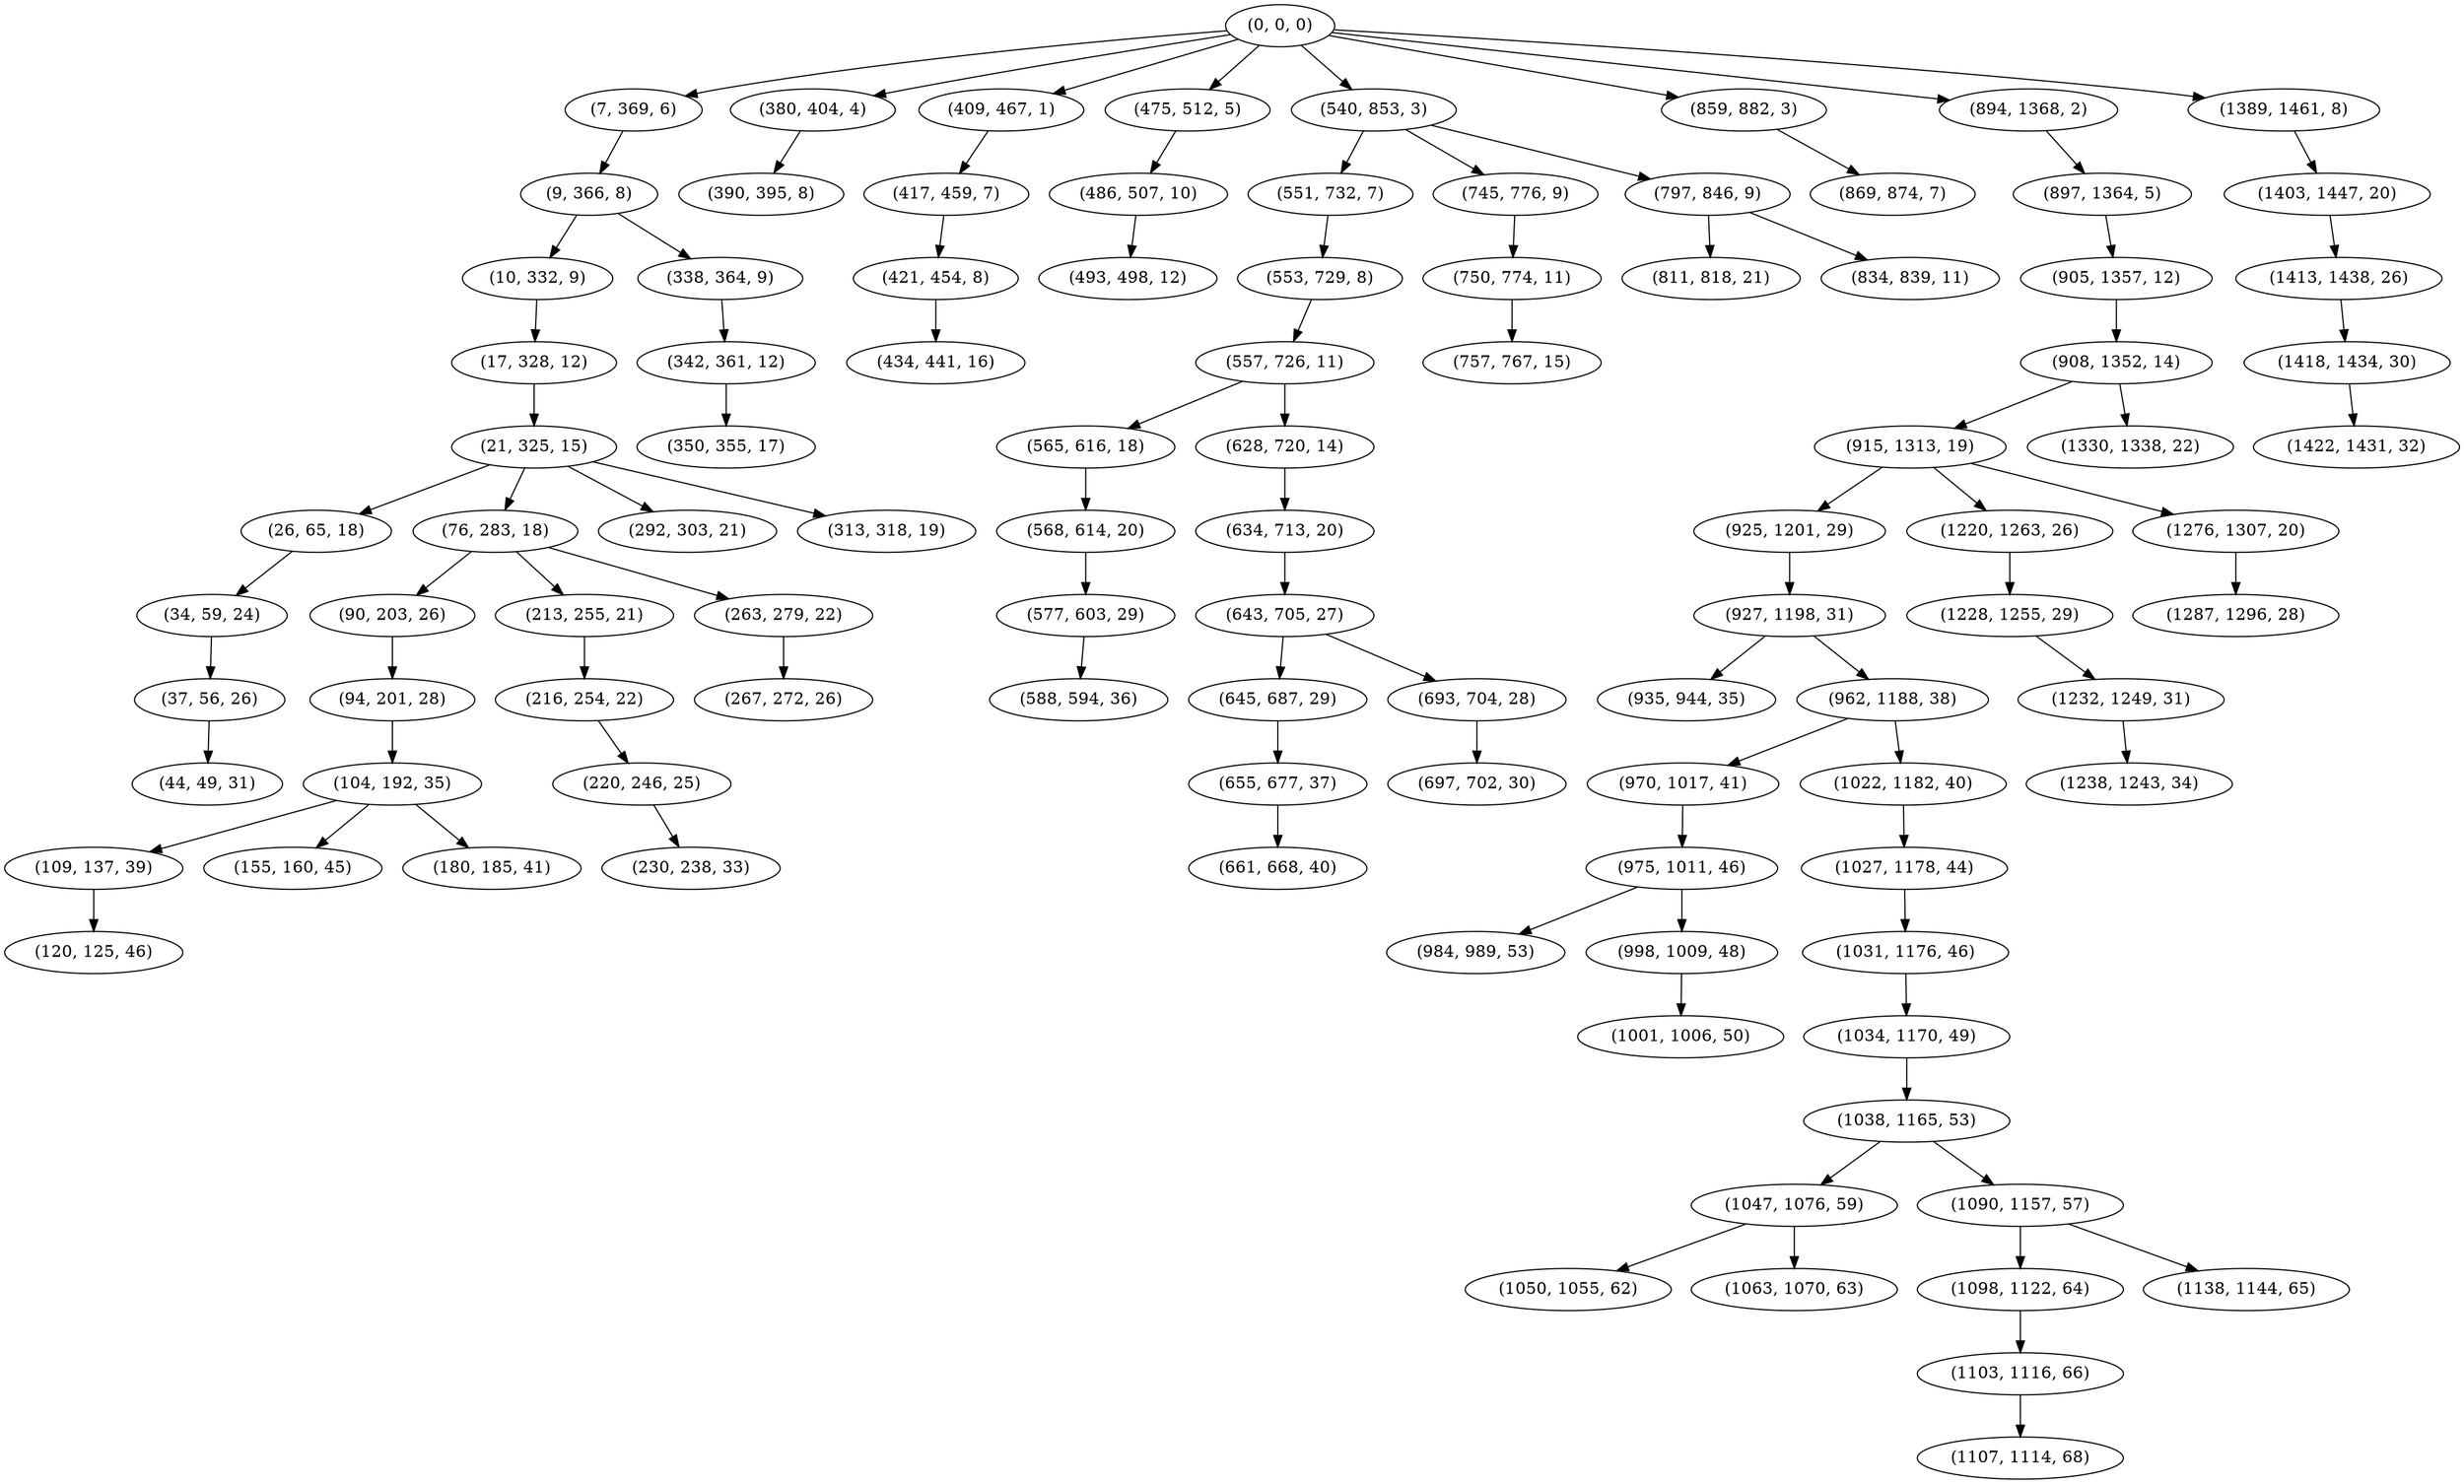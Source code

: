 digraph tree {
    "(0, 0, 0)";
    "(7, 369, 6)";
    "(9, 366, 8)";
    "(10, 332, 9)";
    "(17, 328, 12)";
    "(21, 325, 15)";
    "(26, 65, 18)";
    "(34, 59, 24)";
    "(37, 56, 26)";
    "(44, 49, 31)";
    "(76, 283, 18)";
    "(90, 203, 26)";
    "(94, 201, 28)";
    "(104, 192, 35)";
    "(109, 137, 39)";
    "(120, 125, 46)";
    "(155, 160, 45)";
    "(180, 185, 41)";
    "(213, 255, 21)";
    "(216, 254, 22)";
    "(220, 246, 25)";
    "(230, 238, 33)";
    "(263, 279, 22)";
    "(267, 272, 26)";
    "(292, 303, 21)";
    "(313, 318, 19)";
    "(338, 364, 9)";
    "(342, 361, 12)";
    "(350, 355, 17)";
    "(380, 404, 4)";
    "(390, 395, 8)";
    "(409, 467, 1)";
    "(417, 459, 7)";
    "(421, 454, 8)";
    "(434, 441, 16)";
    "(475, 512, 5)";
    "(486, 507, 10)";
    "(493, 498, 12)";
    "(540, 853, 3)";
    "(551, 732, 7)";
    "(553, 729, 8)";
    "(557, 726, 11)";
    "(565, 616, 18)";
    "(568, 614, 20)";
    "(577, 603, 29)";
    "(588, 594, 36)";
    "(628, 720, 14)";
    "(634, 713, 20)";
    "(643, 705, 27)";
    "(645, 687, 29)";
    "(655, 677, 37)";
    "(661, 668, 40)";
    "(693, 704, 28)";
    "(697, 702, 30)";
    "(745, 776, 9)";
    "(750, 774, 11)";
    "(757, 767, 15)";
    "(797, 846, 9)";
    "(811, 818, 21)";
    "(834, 839, 11)";
    "(859, 882, 3)";
    "(869, 874, 7)";
    "(894, 1368, 2)";
    "(897, 1364, 5)";
    "(905, 1357, 12)";
    "(908, 1352, 14)";
    "(915, 1313, 19)";
    "(925, 1201, 29)";
    "(927, 1198, 31)";
    "(935, 944, 35)";
    "(962, 1188, 38)";
    "(970, 1017, 41)";
    "(975, 1011, 46)";
    "(984, 989, 53)";
    "(998, 1009, 48)";
    "(1001, 1006, 50)";
    "(1022, 1182, 40)";
    "(1027, 1178, 44)";
    "(1031, 1176, 46)";
    "(1034, 1170, 49)";
    "(1038, 1165, 53)";
    "(1047, 1076, 59)";
    "(1050, 1055, 62)";
    "(1063, 1070, 63)";
    "(1090, 1157, 57)";
    "(1098, 1122, 64)";
    "(1103, 1116, 66)";
    "(1107, 1114, 68)";
    "(1138, 1144, 65)";
    "(1220, 1263, 26)";
    "(1228, 1255, 29)";
    "(1232, 1249, 31)";
    "(1238, 1243, 34)";
    "(1276, 1307, 20)";
    "(1287, 1296, 28)";
    "(1330, 1338, 22)";
    "(1389, 1461, 8)";
    "(1403, 1447, 20)";
    "(1413, 1438, 26)";
    "(1418, 1434, 30)";
    "(1422, 1431, 32)";
    "(0, 0, 0)" -> "(7, 369, 6)";
    "(0, 0, 0)" -> "(380, 404, 4)";
    "(0, 0, 0)" -> "(409, 467, 1)";
    "(0, 0, 0)" -> "(475, 512, 5)";
    "(0, 0, 0)" -> "(540, 853, 3)";
    "(0, 0, 0)" -> "(859, 882, 3)";
    "(0, 0, 0)" -> "(894, 1368, 2)";
    "(0, 0, 0)" -> "(1389, 1461, 8)";
    "(7, 369, 6)" -> "(9, 366, 8)";
    "(9, 366, 8)" -> "(10, 332, 9)";
    "(9, 366, 8)" -> "(338, 364, 9)";
    "(10, 332, 9)" -> "(17, 328, 12)";
    "(17, 328, 12)" -> "(21, 325, 15)";
    "(21, 325, 15)" -> "(26, 65, 18)";
    "(21, 325, 15)" -> "(76, 283, 18)";
    "(21, 325, 15)" -> "(292, 303, 21)";
    "(21, 325, 15)" -> "(313, 318, 19)";
    "(26, 65, 18)" -> "(34, 59, 24)";
    "(34, 59, 24)" -> "(37, 56, 26)";
    "(37, 56, 26)" -> "(44, 49, 31)";
    "(76, 283, 18)" -> "(90, 203, 26)";
    "(76, 283, 18)" -> "(213, 255, 21)";
    "(76, 283, 18)" -> "(263, 279, 22)";
    "(90, 203, 26)" -> "(94, 201, 28)";
    "(94, 201, 28)" -> "(104, 192, 35)";
    "(104, 192, 35)" -> "(109, 137, 39)";
    "(104, 192, 35)" -> "(155, 160, 45)";
    "(104, 192, 35)" -> "(180, 185, 41)";
    "(109, 137, 39)" -> "(120, 125, 46)";
    "(213, 255, 21)" -> "(216, 254, 22)";
    "(216, 254, 22)" -> "(220, 246, 25)";
    "(220, 246, 25)" -> "(230, 238, 33)";
    "(263, 279, 22)" -> "(267, 272, 26)";
    "(338, 364, 9)" -> "(342, 361, 12)";
    "(342, 361, 12)" -> "(350, 355, 17)";
    "(380, 404, 4)" -> "(390, 395, 8)";
    "(409, 467, 1)" -> "(417, 459, 7)";
    "(417, 459, 7)" -> "(421, 454, 8)";
    "(421, 454, 8)" -> "(434, 441, 16)";
    "(475, 512, 5)" -> "(486, 507, 10)";
    "(486, 507, 10)" -> "(493, 498, 12)";
    "(540, 853, 3)" -> "(551, 732, 7)";
    "(540, 853, 3)" -> "(745, 776, 9)";
    "(540, 853, 3)" -> "(797, 846, 9)";
    "(551, 732, 7)" -> "(553, 729, 8)";
    "(553, 729, 8)" -> "(557, 726, 11)";
    "(557, 726, 11)" -> "(565, 616, 18)";
    "(557, 726, 11)" -> "(628, 720, 14)";
    "(565, 616, 18)" -> "(568, 614, 20)";
    "(568, 614, 20)" -> "(577, 603, 29)";
    "(577, 603, 29)" -> "(588, 594, 36)";
    "(628, 720, 14)" -> "(634, 713, 20)";
    "(634, 713, 20)" -> "(643, 705, 27)";
    "(643, 705, 27)" -> "(645, 687, 29)";
    "(643, 705, 27)" -> "(693, 704, 28)";
    "(645, 687, 29)" -> "(655, 677, 37)";
    "(655, 677, 37)" -> "(661, 668, 40)";
    "(693, 704, 28)" -> "(697, 702, 30)";
    "(745, 776, 9)" -> "(750, 774, 11)";
    "(750, 774, 11)" -> "(757, 767, 15)";
    "(797, 846, 9)" -> "(811, 818, 21)";
    "(797, 846, 9)" -> "(834, 839, 11)";
    "(859, 882, 3)" -> "(869, 874, 7)";
    "(894, 1368, 2)" -> "(897, 1364, 5)";
    "(897, 1364, 5)" -> "(905, 1357, 12)";
    "(905, 1357, 12)" -> "(908, 1352, 14)";
    "(908, 1352, 14)" -> "(915, 1313, 19)";
    "(908, 1352, 14)" -> "(1330, 1338, 22)";
    "(915, 1313, 19)" -> "(925, 1201, 29)";
    "(915, 1313, 19)" -> "(1220, 1263, 26)";
    "(915, 1313, 19)" -> "(1276, 1307, 20)";
    "(925, 1201, 29)" -> "(927, 1198, 31)";
    "(927, 1198, 31)" -> "(935, 944, 35)";
    "(927, 1198, 31)" -> "(962, 1188, 38)";
    "(962, 1188, 38)" -> "(970, 1017, 41)";
    "(962, 1188, 38)" -> "(1022, 1182, 40)";
    "(970, 1017, 41)" -> "(975, 1011, 46)";
    "(975, 1011, 46)" -> "(984, 989, 53)";
    "(975, 1011, 46)" -> "(998, 1009, 48)";
    "(998, 1009, 48)" -> "(1001, 1006, 50)";
    "(1022, 1182, 40)" -> "(1027, 1178, 44)";
    "(1027, 1178, 44)" -> "(1031, 1176, 46)";
    "(1031, 1176, 46)" -> "(1034, 1170, 49)";
    "(1034, 1170, 49)" -> "(1038, 1165, 53)";
    "(1038, 1165, 53)" -> "(1047, 1076, 59)";
    "(1038, 1165, 53)" -> "(1090, 1157, 57)";
    "(1047, 1076, 59)" -> "(1050, 1055, 62)";
    "(1047, 1076, 59)" -> "(1063, 1070, 63)";
    "(1090, 1157, 57)" -> "(1098, 1122, 64)";
    "(1090, 1157, 57)" -> "(1138, 1144, 65)";
    "(1098, 1122, 64)" -> "(1103, 1116, 66)";
    "(1103, 1116, 66)" -> "(1107, 1114, 68)";
    "(1220, 1263, 26)" -> "(1228, 1255, 29)";
    "(1228, 1255, 29)" -> "(1232, 1249, 31)";
    "(1232, 1249, 31)" -> "(1238, 1243, 34)";
    "(1276, 1307, 20)" -> "(1287, 1296, 28)";
    "(1389, 1461, 8)" -> "(1403, 1447, 20)";
    "(1403, 1447, 20)" -> "(1413, 1438, 26)";
    "(1413, 1438, 26)" -> "(1418, 1434, 30)";
    "(1418, 1434, 30)" -> "(1422, 1431, 32)";
}
